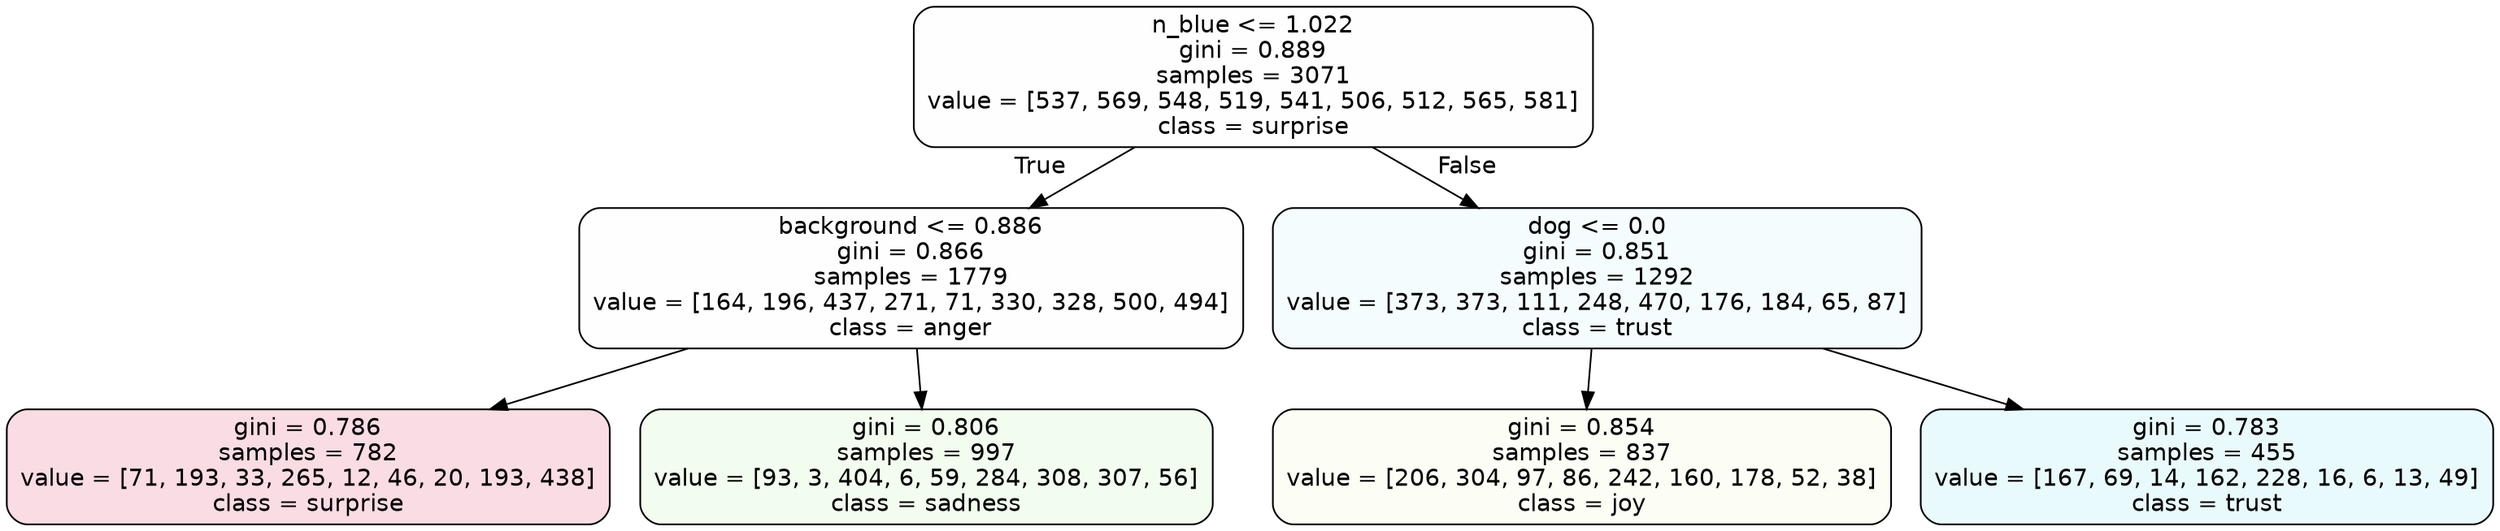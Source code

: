 digraph Tree {
node [shape=box, style="filled, rounded", color="black", fontname=helvetica] ;
edge [fontname=helvetica] ;
0 [label="n_blue <= 1.022\ngini = 0.889\nsamples = 3071\nvalue = [537, 569, 548, 519, 541, 506, 512, 565, 581]\nclass = surprise", fillcolor="#e5396401"] ;
1 [label="background <= 0.886\ngini = 0.866\nsamples = 1779\nvalue = [164, 196, 437, 271, 71, 330, 328, 500, 494]\nclass = anger", fillcolor="#e539d701"] ;
0 -> 1 [labeldistance=2.5, labelangle=45, headlabel="True"] ;
2 [label="gini = 0.786\nsamples = 782\nvalue = [71, 193, 33, 265, 12, 46, 20, 193, 438]\nclass = surprise", fillcolor="#e539642c"] ;
1 -> 2 ;
3 [label="gini = 0.806\nsamples = 997\nvalue = [93, 3, 404, 6, 59, 284, 308, 307, 56]\nclass = sadness", fillcolor="#64e53914"] ;
1 -> 3 ;
4 [label="dog <= 0.0\ngini = 0.851\nsamples = 1292\nvalue = [373, 373, 111, 248, 470, 176, 184, 65, 87]\nclass = trust", fillcolor="#39d7e50e"] ;
0 -> 4 [labeldistance=2.5, labelangle=-45, headlabel="False"] ;
5 [label="gini = 0.854\nsamples = 837\nvalue = [206, 304, 97, 86, 242, 160, 178, 52, 38]\nclass = joy", fillcolor="#d7e5390e"] ;
4 -> 5 ;
6 [label="gini = 0.783\nsamples = 455\nvalue = [167, 69, 14, 162, 228, 16, 6, 13, 49]\nclass = trust", fillcolor="#39d7e51c"] ;
4 -> 6 ;
}